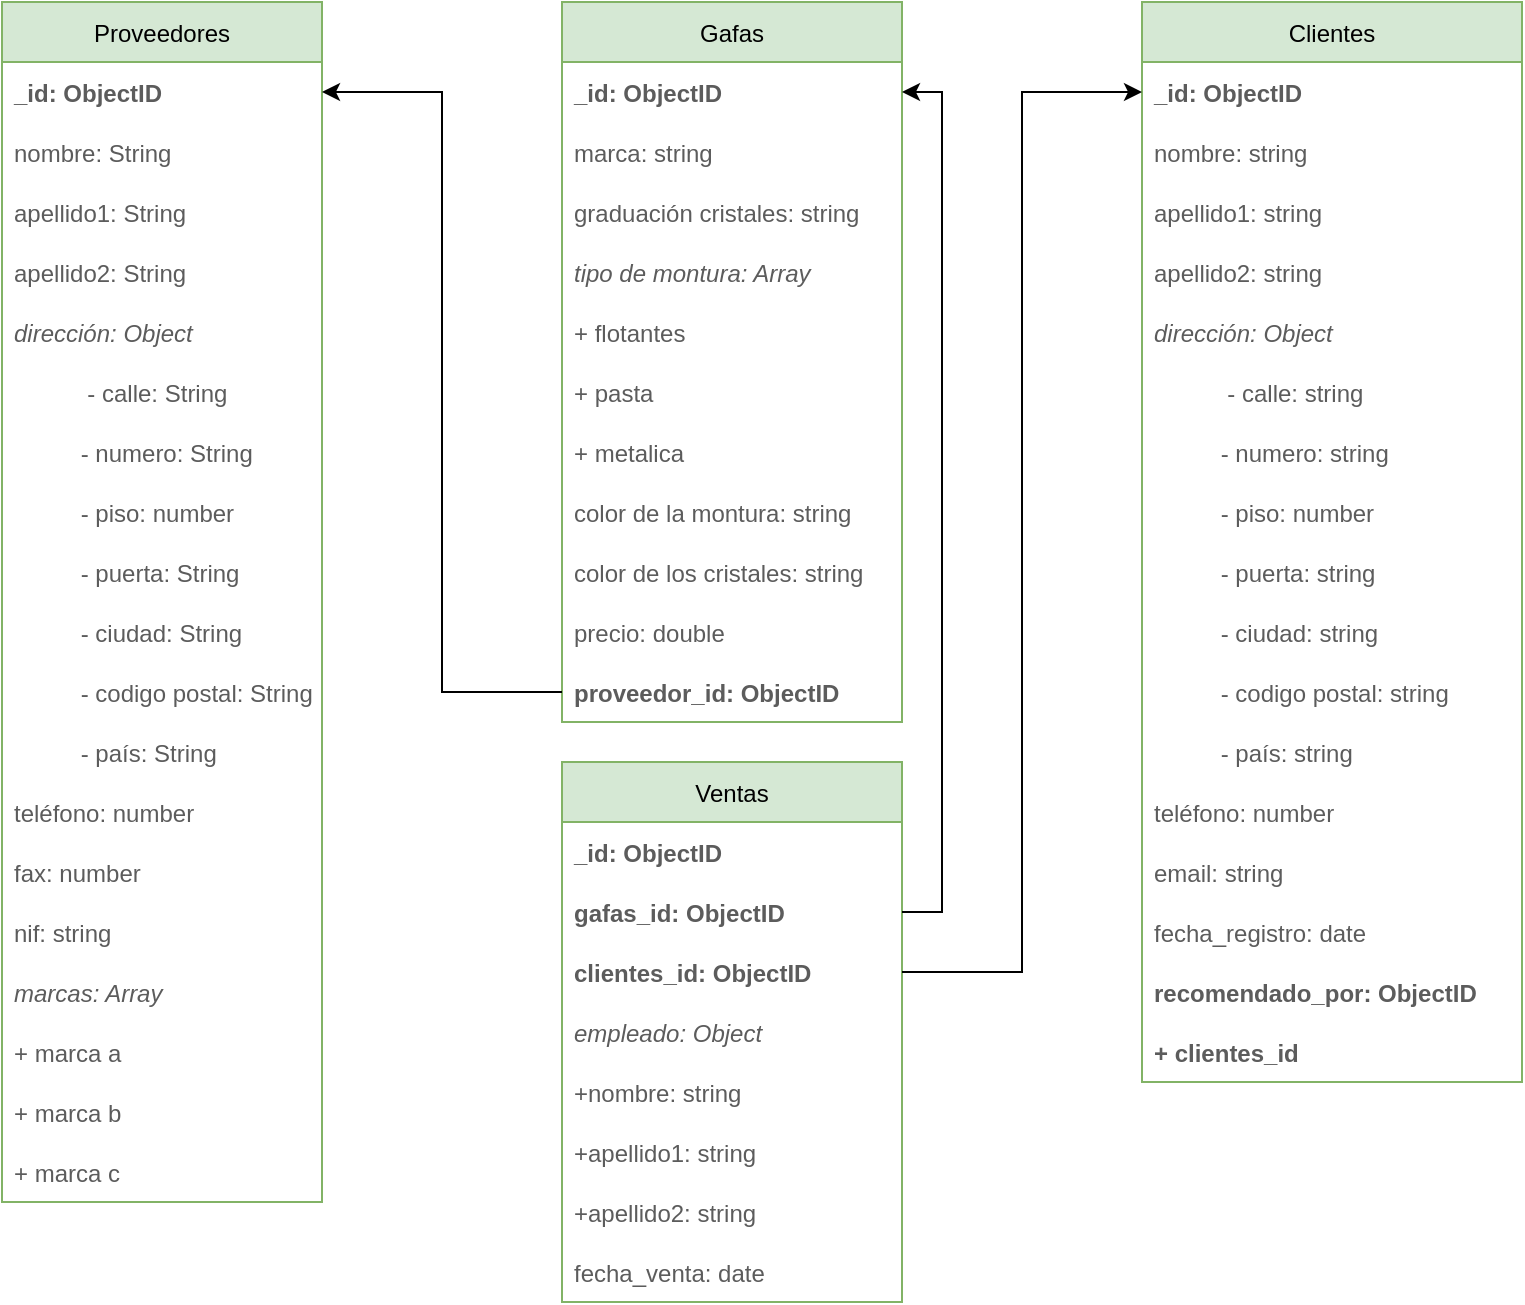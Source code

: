 <mxfile version="16.4.6" type="device"><diagram id="zC5IeKUnFuItuP807Xfi" name="Page-1"><mxGraphModel dx="851" dy="459" grid="1" gridSize="10" guides="1" tooltips="1" connect="1" arrows="1" fold="1" page="1" pageScale="1" pageWidth="827" pageHeight="1169" background="none" math="0" shadow="0"><root><mxCell id="0"/><mxCell id="1" parent="0"/><mxCell id="LFpnlsc_hduTEsA9O8R--34" value="Proveedores" style="swimlane;fontStyle=0;childLayout=stackLayout;horizontal=1;startSize=30;horizontalStack=0;resizeParent=1;resizeParentMax=0;resizeLast=0;collapsible=1;marginBottom=0;rounded=0;sketch=0;strokeColor=#82b366;fillColor=#d5e8d4;" parent="1" vertex="1"><mxGeometry x="40" y="10" width="160" height="600" as="geometry"/></mxCell><mxCell id="LFpnlsc_hduTEsA9O8R--35" value="_id: ObjectID" style="text;strokeColor=none;fillColor=none;align=left;verticalAlign=middle;spacingLeft=4;spacingRight=4;overflow=hidden;points=[[0,0.5],[1,0.5]];portConstraint=eastwest;rotatable=0;rounded=0;sketch=0;fontColor=#5C5C5C;fontStyle=1" parent="LFpnlsc_hduTEsA9O8R--34" vertex="1"><mxGeometry y="30" width="160" height="30" as="geometry"/></mxCell><mxCell id="LFpnlsc_hduTEsA9O8R--36" value="nombre: String" style="text;strokeColor=none;fillColor=none;align=left;verticalAlign=middle;spacingLeft=4;spacingRight=4;overflow=hidden;points=[[0,0.5],[1,0.5]];portConstraint=eastwest;rotatable=0;rounded=0;sketch=0;fontColor=#5C5C5C;" parent="LFpnlsc_hduTEsA9O8R--34" vertex="1"><mxGeometry y="60" width="160" height="30" as="geometry"/></mxCell><mxCell id="LFpnlsc_hduTEsA9O8R--37" value="apellido1: String" style="text;strokeColor=none;fillColor=none;align=left;verticalAlign=middle;spacingLeft=4;spacingRight=4;overflow=hidden;points=[[0,0.5],[1,0.5]];portConstraint=eastwest;rotatable=0;rounded=0;sketch=0;fontColor=#5C5C5C;" parent="LFpnlsc_hduTEsA9O8R--34" vertex="1"><mxGeometry y="90" width="160" height="30" as="geometry"/></mxCell><mxCell id="LFpnlsc_hduTEsA9O8R--69" value="apellido2: String" style="text;strokeColor=none;fillColor=none;align=left;verticalAlign=middle;spacingLeft=4;spacingRight=4;overflow=hidden;points=[[0,0.5],[1,0.5]];portConstraint=eastwest;rotatable=0;rounded=0;sketch=0;fontColor=#5C5C5C;" parent="LFpnlsc_hduTEsA9O8R--34" vertex="1"><mxGeometry y="120" width="160" height="30" as="geometry"/></mxCell><mxCell id="LFpnlsc_hduTEsA9O8R--38" value="dirección: Object" style="text;strokeColor=none;fillColor=none;align=left;verticalAlign=middle;spacingLeft=4;spacingRight=4;overflow=hidden;points=[[0,0.5],[1,0.5]];portConstraint=eastwest;rotatable=0;rounded=0;sketch=0;fontColor=#5C5C5C;fontStyle=2" parent="LFpnlsc_hduTEsA9O8R--34" vertex="1"><mxGeometry y="150" width="160" height="30" as="geometry"/></mxCell><mxCell id="LFpnlsc_hduTEsA9O8R--42" value="           - calle: String" style="text;strokeColor=none;fillColor=none;align=left;verticalAlign=middle;spacingLeft=4;spacingRight=4;overflow=hidden;points=[[0,0.5],[1,0.5]];portConstraint=eastwest;rotatable=0;rounded=0;sketch=0;fontColor=#5C5C5C;" parent="LFpnlsc_hduTEsA9O8R--34" vertex="1"><mxGeometry y="180" width="160" height="30" as="geometry"/></mxCell><mxCell id="LFpnlsc_hduTEsA9O8R--41" value="          - numero: String" style="text;strokeColor=none;fillColor=none;align=left;verticalAlign=middle;spacingLeft=4;spacingRight=4;overflow=hidden;points=[[0,0.5],[1,0.5]];portConstraint=eastwest;rotatable=0;rounded=0;sketch=0;fontColor=#5C5C5C;" parent="LFpnlsc_hduTEsA9O8R--34" vertex="1"><mxGeometry y="210" width="160" height="30" as="geometry"/></mxCell><mxCell id="LFpnlsc_hduTEsA9O8R--48" value="          - piso: number" style="text;strokeColor=none;fillColor=none;align=left;verticalAlign=middle;spacingLeft=4;spacingRight=4;overflow=hidden;points=[[0,0.5],[1,0.5]];portConstraint=eastwest;rotatable=0;rounded=0;sketch=0;fontColor=#5C5C5C;" parent="LFpnlsc_hduTEsA9O8R--34" vertex="1"><mxGeometry y="240" width="160" height="30" as="geometry"/></mxCell><mxCell id="LFpnlsc_hduTEsA9O8R--47" value="          - puerta: String" style="text;strokeColor=none;fillColor=none;align=left;verticalAlign=middle;spacingLeft=4;spacingRight=4;overflow=hidden;points=[[0,0.5],[1,0.5]];portConstraint=eastwest;rotatable=0;rounded=0;sketch=0;fontColor=#5C5C5C;" parent="LFpnlsc_hduTEsA9O8R--34" vertex="1"><mxGeometry y="270" width="160" height="30" as="geometry"/></mxCell><mxCell id="LFpnlsc_hduTEsA9O8R--46" value="          - ciudad: String" style="text;strokeColor=none;fillColor=none;align=left;verticalAlign=middle;spacingLeft=4;spacingRight=4;overflow=hidden;points=[[0,0.5],[1,0.5]];portConstraint=eastwest;rotatable=0;rounded=0;sketch=0;fontColor=#5C5C5C;" parent="LFpnlsc_hduTEsA9O8R--34" vertex="1"><mxGeometry y="300" width="160" height="30" as="geometry"/></mxCell><mxCell id="LFpnlsc_hduTEsA9O8R--45" value="          - codigo postal: String" style="text;strokeColor=none;fillColor=none;align=left;verticalAlign=middle;spacingLeft=4;spacingRight=4;overflow=hidden;points=[[0,0.5],[1,0.5]];portConstraint=eastwest;rotatable=0;rounded=0;sketch=0;fontColor=#5C5C5C;" parent="LFpnlsc_hduTEsA9O8R--34" vertex="1"><mxGeometry y="330" width="160" height="30" as="geometry"/></mxCell><mxCell id="LFpnlsc_hduTEsA9O8R--44" value="          - país: String" style="text;strokeColor=none;fillColor=none;align=left;verticalAlign=middle;spacingLeft=4;spacingRight=4;overflow=hidden;points=[[0,0.5],[1,0.5]];portConstraint=eastwest;rotatable=0;rounded=0;sketch=0;fontColor=#5C5C5C;" parent="LFpnlsc_hduTEsA9O8R--34" vertex="1"><mxGeometry y="360" width="160" height="30" as="geometry"/></mxCell><mxCell id="LFpnlsc_hduTEsA9O8R--51" value="teléfono: number" style="text;strokeColor=none;fillColor=none;align=left;verticalAlign=middle;spacingLeft=4;spacingRight=4;overflow=hidden;points=[[0,0.5],[1,0.5]];portConstraint=eastwest;rotatable=0;rounded=0;sketch=0;fontColor=#5C5C5C;" parent="LFpnlsc_hduTEsA9O8R--34" vertex="1"><mxGeometry y="390" width="160" height="30" as="geometry"/></mxCell><mxCell id="LFpnlsc_hduTEsA9O8R--50" value="fax: number" style="text;strokeColor=none;fillColor=none;align=left;verticalAlign=middle;spacingLeft=4;spacingRight=4;overflow=hidden;points=[[0,0.5],[1,0.5]];portConstraint=eastwest;rotatable=0;rounded=0;sketch=0;fontColor=#5C5C5C;" parent="LFpnlsc_hduTEsA9O8R--34" vertex="1"><mxGeometry y="420" width="160" height="30" as="geometry"/></mxCell><mxCell id="LFpnlsc_hduTEsA9O8R--40" value="nif: string" style="text;strokeColor=none;fillColor=none;align=left;verticalAlign=middle;spacingLeft=4;spacingRight=4;overflow=hidden;points=[[0,0.5],[1,0.5]];portConstraint=eastwest;rotatable=0;rounded=0;sketch=0;fontColor=#5C5C5C;" parent="LFpnlsc_hduTEsA9O8R--34" vertex="1"><mxGeometry y="450" width="160" height="30" as="geometry"/></mxCell><mxCell id="6qB943qsCL0RqDw2L2Eb-25" value="marcas: Array" style="text;strokeColor=none;fillColor=none;align=left;verticalAlign=middle;spacingLeft=4;spacingRight=4;overflow=hidden;points=[[0,0.5],[1,0.5]];portConstraint=eastwest;rotatable=0;rounded=0;sketch=0;fontColor=#5C5C5C;fontStyle=2" vertex="1" parent="LFpnlsc_hduTEsA9O8R--34"><mxGeometry y="480" width="160" height="30" as="geometry"/></mxCell><mxCell id="6qB943qsCL0RqDw2L2Eb-27" value="+ marca a" style="text;strokeColor=none;fillColor=none;align=left;verticalAlign=middle;spacingLeft=4;spacingRight=4;overflow=hidden;points=[[0,0.5],[1,0.5]];portConstraint=eastwest;rotatable=0;rounded=0;sketch=0;fontColor=#5C5C5C;" vertex="1" parent="LFpnlsc_hduTEsA9O8R--34"><mxGeometry y="510" width="160" height="30" as="geometry"/></mxCell><mxCell id="6qB943qsCL0RqDw2L2Eb-26" value="+ marca b" style="text;strokeColor=none;fillColor=none;align=left;verticalAlign=middle;spacingLeft=4;spacingRight=4;overflow=hidden;points=[[0,0.5],[1,0.5]];portConstraint=eastwest;rotatable=0;rounded=0;sketch=0;fontColor=#5C5C5C;" vertex="1" parent="LFpnlsc_hduTEsA9O8R--34"><mxGeometry y="540" width="160" height="30" as="geometry"/></mxCell><mxCell id="6qB943qsCL0RqDw2L2Eb-28" value="+ marca c" style="text;strokeColor=none;fillColor=none;align=left;verticalAlign=middle;spacingLeft=4;spacingRight=4;overflow=hidden;points=[[0,0.5],[1,0.5]];portConstraint=eastwest;rotatable=0;rounded=0;sketch=0;fontColor=#5C5C5C;" vertex="1" parent="LFpnlsc_hduTEsA9O8R--34"><mxGeometry y="570" width="160" height="30" as="geometry"/></mxCell><mxCell id="LFpnlsc_hduTEsA9O8R--52" value="Clientes" style="swimlane;fontStyle=0;childLayout=stackLayout;horizontal=1;startSize=30;horizontalStack=0;resizeParent=1;resizeParentMax=0;resizeLast=0;collapsible=1;marginBottom=0;rounded=0;sketch=0;strokeColor=#82b366;fillColor=#d5e8d4;" parent="1" vertex="1"><mxGeometry x="610" y="10" width="190" height="540" as="geometry"/></mxCell><mxCell id="LFpnlsc_hduTEsA9O8R--53" value="_id: ObjectID" style="text;strokeColor=none;fillColor=none;align=left;verticalAlign=middle;spacingLeft=4;spacingRight=4;overflow=hidden;points=[[0,0.5],[1,0.5]];portConstraint=eastwest;rotatable=0;rounded=0;sketch=0;fontColor=#5C5C5C;fontStyle=1" parent="LFpnlsc_hduTEsA9O8R--52" vertex="1"><mxGeometry y="30" width="190" height="30" as="geometry"/></mxCell><mxCell id="LFpnlsc_hduTEsA9O8R--54" value="nombre: string" style="text;strokeColor=none;fillColor=none;align=left;verticalAlign=middle;spacingLeft=4;spacingRight=4;overflow=hidden;points=[[0,0.5],[1,0.5]];portConstraint=eastwest;rotatable=0;rounded=0;sketch=0;fontColor=#5C5C5C;" parent="LFpnlsc_hduTEsA9O8R--52" vertex="1"><mxGeometry y="60" width="190" height="30" as="geometry"/></mxCell><mxCell id="LFpnlsc_hduTEsA9O8R--67" value="apellido1: string" style="text;strokeColor=none;fillColor=none;align=left;verticalAlign=middle;spacingLeft=4;spacingRight=4;overflow=hidden;points=[[0,0.5],[1,0.5]];portConstraint=eastwest;rotatable=0;rounded=0;sketch=0;fontColor=#5C5C5C;" parent="LFpnlsc_hduTEsA9O8R--52" vertex="1"><mxGeometry y="90" width="190" height="30" as="geometry"/></mxCell><mxCell id="LFpnlsc_hduTEsA9O8R--68" value="apellido2: string" style="text;strokeColor=none;fillColor=none;align=left;verticalAlign=middle;spacingLeft=4;spacingRight=4;overflow=hidden;points=[[0,0.5],[1,0.5]];portConstraint=eastwest;rotatable=0;rounded=0;sketch=0;fontColor=#5C5C5C;" parent="LFpnlsc_hduTEsA9O8R--52" vertex="1"><mxGeometry y="120" width="190" height="30" as="geometry"/></mxCell><mxCell id="LFpnlsc_hduTEsA9O8R--56" value="dirección: Object" style="text;strokeColor=none;fillColor=none;align=left;verticalAlign=middle;spacingLeft=4;spacingRight=4;overflow=hidden;points=[[0,0.5],[1,0.5]];portConstraint=eastwest;rotatable=0;rounded=0;sketch=0;fontColor=#5C5C5C;fontStyle=2" parent="LFpnlsc_hduTEsA9O8R--52" vertex="1"><mxGeometry y="150" width="190" height="30" as="geometry"/></mxCell><mxCell id="LFpnlsc_hduTEsA9O8R--57" value="           - calle: string" style="text;strokeColor=none;fillColor=none;align=left;verticalAlign=middle;spacingLeft=4;spacingRight=4;overflow=hidden;points=[[0,0.5],[1,0.5]];portConstraint=eastwest;rotatable=0;rounded=0;sketch=0;fontColor=#5C5C5C;" parent="LFpnlsc_hduTEsA9O8R--52" vertex="1"><mxGeometry y="180" width="190" height="30" as="geometry"/></mxCell><mxCell id="LFpnlsc_hduTEsA9O8R--58" value="          - numero: string" style="text;strokeColor=none;fillColor=none;align=left;verticalAlign=middle;spacingLeft=4;spacingRight=4;overflow=hidden;points=[[0,0.5],[1,0.5]];portConstraint=eastwest;rotatable=0;rounded=0;sketch=0;fontColor=#5C5C5C;" parent="LFpnlsc_hduTEsA9O8R--52" vertex="1"><mxGeometry y="210" width="190" height="30" as="geometry"/></mxCell><mxCell id="LFpnlsc_hduTEsA9O8R--59" value="          - piso: number" style="text;strokeColor=none;fillColor=none;align=left;verticalAlign=middle;spacingLeft=4;spacingRight=4;overflow=hidden;points=[[0,0.5],[1,0.5]];portConstraint=eastwest;rotatable=0;rounded=0;sketch=0;fontColor=#5C5C5C;" parent="LFpnlsc_hduTEsA9O8R--52" vertex="1"><mxGeometry y="240" width="190" height="30" as="geometry"/></mxCell><mxCell id="LFpnlsc_hduTEsA9O8R--60" value="          - puerta: string" style="text;strokeColor=none;fillColor=none;align=left;verticalAlign=middle;spacingLeft=4;spacingRight=4;overflow=hidden;points=[[0,0.5],[1,0.5]];portConstraint=eastwest;rotatable=0;rounded=0;sketch=0;fontColor=#5C5C5C;" parent="LFpnlsc_hduTEsA9O8R--52" vertex="1"><mxGeometry y="270" width="190" height="30" as="geometry"/></mxCell><mxCell id="LFpnlsc_hduTEsA9O8R--61" value="          - ciudad: string" style="text;strokeColor=none;fillColor=none;align=left;verticalAlign=middle;spacingLeft=4;spacingRight=4;overflow=hidden;points=[[0,0.5],[1,0.5]];portConstraint=eastwest;rotatable=0;rounded=0;sketch=0;fontColor=#5C5C5C;" parent="LFpnlsc_hduTEsA9O8R--52" vertex="1"><mxGeometry y="300" width="190" height="30" as="geometry"/></mxCell><mxCell id="LFpnlsc_hduTEsA9O8R--62" value="          - codigo postal: string" style="text;strokeColor=none;fillColor=none;align=left;verticalAlign=middle;spacingLeft=4;spacingRight=4;overflow=hidden;points=[[0,0.5],[1,0.5]];portConstraint=eastwest;rotatable=0;rounded=0;sketch=0;fontColor=#5C5C5C;" parent="LFpnlsc_hduTEsA9O8R--52" vertex="1"><mxGeometry y="330" width="190" height="30" as="geometry"/></mxCell><mxCell id="LFpnlsc_hduTEsA9O8R--63" value="          - país: string" style="text;strokeColor=none;fillColor=none;align=left;verticalAlign=middle;spacingLeft=4;spacingRight=4;overflow=hidden;points=[[0,0.5],[1,0.5]];portConstraint=eastwest;rotatable=0;rounded=0;sketch=0;fontColor=#5C5C5C;" parent="LFpnlsc_hduTEsA9O8R--52" vertex="1"><mxGeometry y="360" width="190" height="30" as="geometry"/></mxCell><mxCell id="LFpnlsc_hduTEsA9O8R--64" value="teléfono: number" style="text;strokeColor=none;fillColor=none;align=left;verticalAlign=middle;spacingLeft=4;spacingRight=4;overflow=hidden;points=[[0,0.5],[1,0.5]];portConstraint=eastwest;rotatable=0;rounded=0;sketch=0;fontColor=#5C5C5C;" parent="LFpnlsc_hduTEsA9O8R--52" vertex="1"><mxGeometry y="390" width="190" height="30" as="geometry"/></mxCell><mxCell id="LFpnlsc_hduTEsA9O8R--65" value="email: string" style="text;strokeColor=none;fillColor=none;align=left;verticalAlign=middle;spacingLeft=4;spacingRight=4;overflow=hidden;points=[[0,0.5],[1,0.5]];portConstraint=eastwest;rotatable=0;rounded=0;sketch=0;fontColor=#5C5C5C;" parent="LFpnlsc_hduTEsA9O8R--52" vertex="1"><mxGeometry y="420" width="190" height="30" as="geometry"/></mxCell><mxCell id="LFpnlsc_hduTEsA9O8R--66" value="fecha_registro: date" style="text;strokeColor=none;fillColor=none;align=left;verticalAlign=middle;spacingLeft=4;spacingRight=4;overflow=hidden;points=[[0,0.5],[1,0.5]];portConstraint=eastwest;rotatable=0;rounded=0;sketch=0;fontColor=#5C5C5C;" parent="LFpnlsc_hduTEsA9O8R--52" vertex="1"><mxGeometry y="450" width="190" height="30" as="geometry"/></mxCell><mxCell id="6qB943qsCL0RqDw2L2Eb-1" value="recomendado_por: ObjectID" style="text;strokeColor=none;fillColor=none;align=left;verticalAlign=middle;spacingLeft=4;spacingRight=4;overflow=hidden;points=[[0,0.5],[1,0.5]];portConstraint=eastwest;rotatable=0;rounded=0;sketch=0;fontColor=#5C5C5C;fontStyle=1" vertex="1" parent="LFpnlsc_hduTEsA9O8R--52"><mxGeometry y="480" width="190" height="30" as="geometry"/></mxCell><mxCell id="6qB943qsCL0RqDw2L2Eb-29" value="+ clientes_id" style="text;strokeColor=none;fillColor=none;align=left;verticalAlign=middle;spacingLeft=4;spacingRight=4;overflow=hidden;points=[[0,0.5],[1,0.5]];portConstraint=eastwest;rotatable=0;rounded=0;sketch=0;fontColor=#5C5C5C;fontStyle=1" vertex="1" parent="LFpnlsc_hduTEsA9O8R--52"><mxGeometry y="510" width="190" height="30" as="geometry"/></mxCell><mxCell id="LFpnlsc_hduTEsA9O8R--72" value="Gafas" style="swimlane;fontStyle=0;childLayout=stackLayout;horizontal=1;startSize=30;horizontalStack=0;resizeParent=1;resizeParentMax=0;resizeLast=0;collapsible=1;marginBottom=0;rounded=0;sketch=0;strokeColor=#82b366;fillColor=#d5e8d4;" parent="1" vertex="1"><mxGeometry x="320" y="10" width="170" height="360" as="geometry"/></mxCell><mxCell id="LFpnlsc_hduTEsA9O8R--73" value="_id: ObjectID " style="text;strokeColor=none;fillColor=none;align=left;verticalAlign=middle;spacingLeft=4;spacingRight=4;overflow=hidden;points=[[0,0.5],[1,0.5]];portConstraint=eastwest;rotatable=0;rounded=0;sketch=0;fontColor=#5C5C5C;fontStyle=1" parent="LFpnlsc_hduTEsA9O8R--72" vertex="1"><mxGeometry y="30" width="170" height="30" as="geometry"/></mxCell><mxCell id="LFpnlsc_hduTEsA9O8R--74" value="marca: string" style="text;strokeColor=none;fillColor=none;align=left;verticalAlign=middle;spacingLeft=4;spacingRight=4;overflow=hidden;points=[[0,0.5],[1,0.5]];portConstraint=eastwest;rotatable=0;rounded=0;sketch=0;fontColor=#5C5C5C;" parent="LFpnlsc_hduTEsA9O8R--72" vertex="1"><mxGeometry y="60" width="170" height="30" as="geometry"/></mxCell><mxCell id="LFpnlsc_hduTEsA9O8R--75" value="graduación cristales: string" style="text;strokeColor=none;fillColor=none;align=left;verticalAlign=middle;spacingLeft=4;spacingRight=4;overflow=hidden;points=[[0,0.5],[1,0.5]];portConstraint=eastwest;rotatable=0;rounded=0;sketch=0;fontColor=#5C5C5C;" parent="LFpnlsc_hduTEsA9O8R--72" vertex="1"><mxGeometry y="90" width="170" height="30" as="geometry"/></mxCell><mxCell id="LFpnlsc_hduTEsA9O8R--76" value="tipo de montura: Array" style="text;strokeColor=none;fillColor=none;align=left;verticalAlign=middle;spacingLeft=4;spacingRight=4;overflow=hidden;points=[[0,0.5],[1,0.5]];portConstraint=eastwest;rotatable=0;rounded=0;sketch=0;fontColor=#5C5C5C;fontStyle=2" parent="LFpnlsc_hduTEsA9O8R--72" vertex="1"><mxGeometry y="120" width="170" height="30" as="geometry"/></mxCell><mxCell id="6qB943qsCL0RqDw2L2Eb-24" value="+ flotantes" style="text;strokeColor=none;fillColor=none;align=left;verticalAlign=middle;spacingLeft=4;spacingRight=4;overflow=hidden;points=[[0,0.5],[1,0.5]];portConstraint=eastwest;rotatable=0;rounded=0;sketch=0;fontColor=#5C5C5C;" vertex="1" parent="LFpnlsc_hduTEsA9O8R--72"><mxGeometry y="150" width="170" height="30" as="geometry"/></mxCell><mxCell id="6qB943qsCL0RqDw2L2Eb-23" value="+ pasta" style="text;strokeColor=none;fillColor=none;align=left;verticalAlign=middle;spacingLeft=4;spacingRight=4;overflow=hidden;points=[[0,0.5],[1,0.5]];portConstraint=eastwest;rotatable=0;rounded=0;sketch=0;fontColor=#5C5C5C;" vertex="1" parent="LFpnlsc_hduTEsA9O8R--72"><mxGeometry y="180" width="170" height="30" as="geometry"/></mxCell><mxCell id="6qB943qsCL0RqDw2L2Eb-22" value="+ metalica" style="text;strokeColor=none;fillColor=none;align=left;verticalAlign=middle;spacingLeft=4;spacingRight=4;overflow=hidden;points=[[0,0.5],[1,0.5]];portConstraint=eastwest;rotatable=0;rounded=0;sketch=0;fontColor=#5C5C5C;" vertex="1" parent="LFpnlsc_hduTEsA9O8R--72"><mxGeometry y="210" width="170" height="30" as="geometry"/></mxCell><mxCell id="LFpnlsc_hduTEsA9O8R--77" value="color de la montura: string" style="text;strokeColor=none;fillColor=none;align=left;verticalAlign=middle;spacingLeft=4;spacingRight=4;overflow=hidden;points=[[0,0.5],[1,0.5]];portConstraint=eastwest;rotatable=0;rounded=0;sketch=0;fontColor=#5C5C5C;" parent="LFpnlsc_hduTEsA9O8R--72" vertex="1"><mxGeometry y="240" width="170" height="30" as="geometry"/></mxCell><mxCell id="LFpnlsc_hduTEsA9O8R--78" value="color de los cristales: string" style="text;strokeColor=none;fillColor=none;align=left;verticalAlign=middle;spacingLeft=4;spacingRight=4;overflow=hidden;points=[[0,0.5],[1,0.5]];portConstraint=eastwest;rotatable=0;rounded=0;sketch=0;fontColor=#5C5C5C;" parent="LFpnlsc_hduTEsA9O8R--72" vertex="1"><mxGeometry y="270" width="170" height="30" as="geometry"/></mxCell><mxCell id="LFpnlsc_hduTEsA9O8R--79" value="precio: double" style="text;strokeColor=none;fillColor=none;align=left;verticalAlign=middle;spacingLeft=4;spacingRight=4;overflow=hidden;points=[[0,0.5],[1,0.5]];portConstraint=eastwest;rotatable=0;rounded=0;sketch=0;fontColor=#5C5C5C;" parent="LFpnlsc_hduTEsA9O8R--72" vertex="1"><mxGeometry y="300" width="170" height="30" as="geometry"/></mxCell><mxCell id="LFpnlsc_hduTEsA9O8R--91" value="proveedor_id: ObjectID" style="text;strokeColor=none;fillColor=none;align=left;verticalAlign=middle;spacingLeft=4;spacingRight=4;overflow=hidden;points=[[0,0.5],[1,0.5]];portConstraint=eastwest;rotatable=0;rounded=0;sketch=0;fontColor=#5C5C5C;fontStyle=1" parent="LFpnlsc_hduTEsA9O8R--72" vertex="1"><mxGeometry y="330" width="170" height="30" as="geometry"/></mxCell><mxCell id="6qB943qsCL0RqDw2L2Eb-2" value="Ventas" style="swimlane;fontStyle=0;childLayout=stackLayout;horizontal=1;startSize=30;horizontalStack=0;resizeParent=1;resizeParentMax=0;resizeLast=0;collapsible=1;marginBottom=0;fillColor=#d5e8d4;strokeColor=#82b366;" vertex="1" parent="1"><mxGeometry x="320" y="390" width="170" height="270" as="geometry"/></mxCell><mxCell id="6qB943qsCL0RqDw2L2Eb-3" value="_id: ObjectID" style="text;strokeColor=none;fillColor=none;align=left;verticalAlign=middle;spacingLeft=4;spacingRight=4;overflow=hidden;points=[[0,0.5],[1,0.5]];portConstraint=eastwest;rotatable=0;fontStyle=1;fontColor=#5C5C5C;" vertex="1" parent="6qB943qsCL0RqDw2L2Eb-2"><mxGeometry y="30" width="170" height="30" as="geometry"/></mxCell><mxCell id="6qB943qsCL0RqDw2L2Eb-13" value="gafas_id: ObjectID" style="text;strokeColor=none;fillColor=none;align=left;verticalAlign=middle;spacingLeft=4;spacingRight=4;overflow=hidden;points=[[0,0.5],[1,0.5]];portConstraint=eastwest;rotatable=0;fontStyle=1;fontColor=#5C5C5C;" vertex="1" parent="6qB943qsCL0RqDw2L2Eb-2"><mxGeometry y="60" width="170" height="30" as="geometry"/></mxCell><mxCell id="6qB943qsCL0RqDw2L2Eb-14" value="clientes_id: ObjectID" style="text;strokeColor=none;fillColor=none;align=left;verticalAlign=middle;spacingLeft=4;spacingRight=4;overflow=hidden;points=[[0,0.5],[1,0.5]];portConstraint=eastwest;rotatable=0;fontStyle=1;fontColor=#5C5C5C;" vertex="1" parent="6qB943qsCL0RqDw2L2Eb-2"><mxGeometry y="90" width="170" height="30" as="geometry"/></mxCell><mxCell id="6qB943qsCL0RqDw2L2Eb-4" value="empleado: Object" style="text;strokeColor=none;fillColor=none;align=left;verticalAlign=middle;spacingLeft=4;spacingRight=4;overflow=hidden;points=[[0,0.5],[1,0.5]];portConstraint=eastwest;rotatable=0;fontColor=#5C5C5C;fontStyle=2" vertex="1" parent="6qB943qsCL0RqDw2L2Eb-2"><mxGeometry y="120" width="170" height="30" as="geometry"/></mxCell><mxCell id="6qB943qsCL0RqDw2L2Eb-5" value="+nombre: string" style="text;strokeColor=none;fillColor=none;align=left;verticalAlign=middle;spacingLeft=4;spacingRight=4;overflow=hidden;points=[[0,0.5],[1,0.5]];portConstraint=eastwest;rotatable=0;fontColor=#5C5C5C;" vertex="1" parent="6qB943qsCL0RqDw2L2Eb-2"><mxGeometry y="150" width="170" height="30" as="geometry"/></mxCell><mxCell id="6qB943qsCL0RqDw2L2Eb-7" value="+apellido1: string" style="text;strokeColor=none;fillColor=none;align=left;verticalAlign=middle;spacingLeft=4;spacingRight=4;overflow=hidden;points=[[0,0.5],[1,0.5]];portConstraint=eastwest;rotatable=0;fontColor=#5C5C5C;" vertex="1" parent="6qB943qsCL0RqDw2L2Eb-2"><mxGeometry y="180" width="170" height="30" as="geometry"/></mxCell><mxCell id="6qB943qsCL0RqDw2L2Eb-6" value="+apellido2: string" style="text;strokeColor=none;fillColor=none;align=left;verticalAlign=middle;spacingLeft=4;spacingRight=4;overflow=hidden;points=[[0,0.5],[1,0.5]];portConstraint=eastwest;rotatable=0;fontColor=#5C5C5C;" vertex="1" parent="6qB943qsCL0RqDw2L2Eb-2"><mxGeometry y="210" width="170" height="30" as="geometry"/></mxCell><mxCell id="6qB943qsCL0RqDw2L2Eb-15" value="fecha_venta: date" style="text;strokeColor=none;fillColor=none;align=left;verticalAlign=middle;spacingLeft=4;spacingRight=4;overflow=hidden;points=[[0,0.5],[1,0.5]];portConstraint=eastwest;rotatable=0;fontColor=#5C5C5C;" vertex="1" parent="6qB943qsCL0RqDw2L2Eb-2"><mxGeometry y="240" width="170" height="30" as="geometry"/></mxCell><mxCell id="6qB943qsCL0RqDw2L2Eb-18" style="edgeStyle=orthogonalEdgeStyle;rounded=0;orthogonalLoop=1;jettySize=auto;html=1;exitX=1;exitY=0.5;exitDx=0;exitDy=0;fontColor=#5C5C5C;" edge="1" parent="1" source="6qB943qsCL0RqDw2L2Eb-13" target="LFpnlsc_hduTEsA9O8R--73"><mxGeometry relative="1" as="geometry"/></mxCell><mxCell id="6qB943qsCL0RqDw2L2Eb-20" style="edgeStyle=orthogonalEdgeStyle;rounded=0;orthogonalLoop=1;jettySize=auto;html=1;exitX=1;exitY=0.5;exitDx=0;exitDy=0;entryX=0;entryY=0.5;entryDx=0;entryDy=0;fontColor=#5C5C5C;" edge="1" parent="1" source="6qB943qsCL0RqDw2L2Eb-14" target="LFpnlsc_hduTEsA9O8R--53"><mxGeometry relative="1" as="geometry"/></mxCell><mxCell id="6qB943qsCL0RqDw2L2Eb-21" style="edgeStyle=orthogonalEdgeStyle;rounded=0;orthogonalLoop=1;jettySize=auto;html=1;exitX=0;exitY=0.5;exitDx=0;exitDy=0;fontColor=#5C5C5C;" edge="1" parent="1" source="LFpnlsc_hduTEsA9O8R--91" target="LFpnlsc_hduTEsA9O8R--35"><mxGeometry relative="1" as="geometry"/></mxCell></root></mxGraphModel></diagram></mxfile>